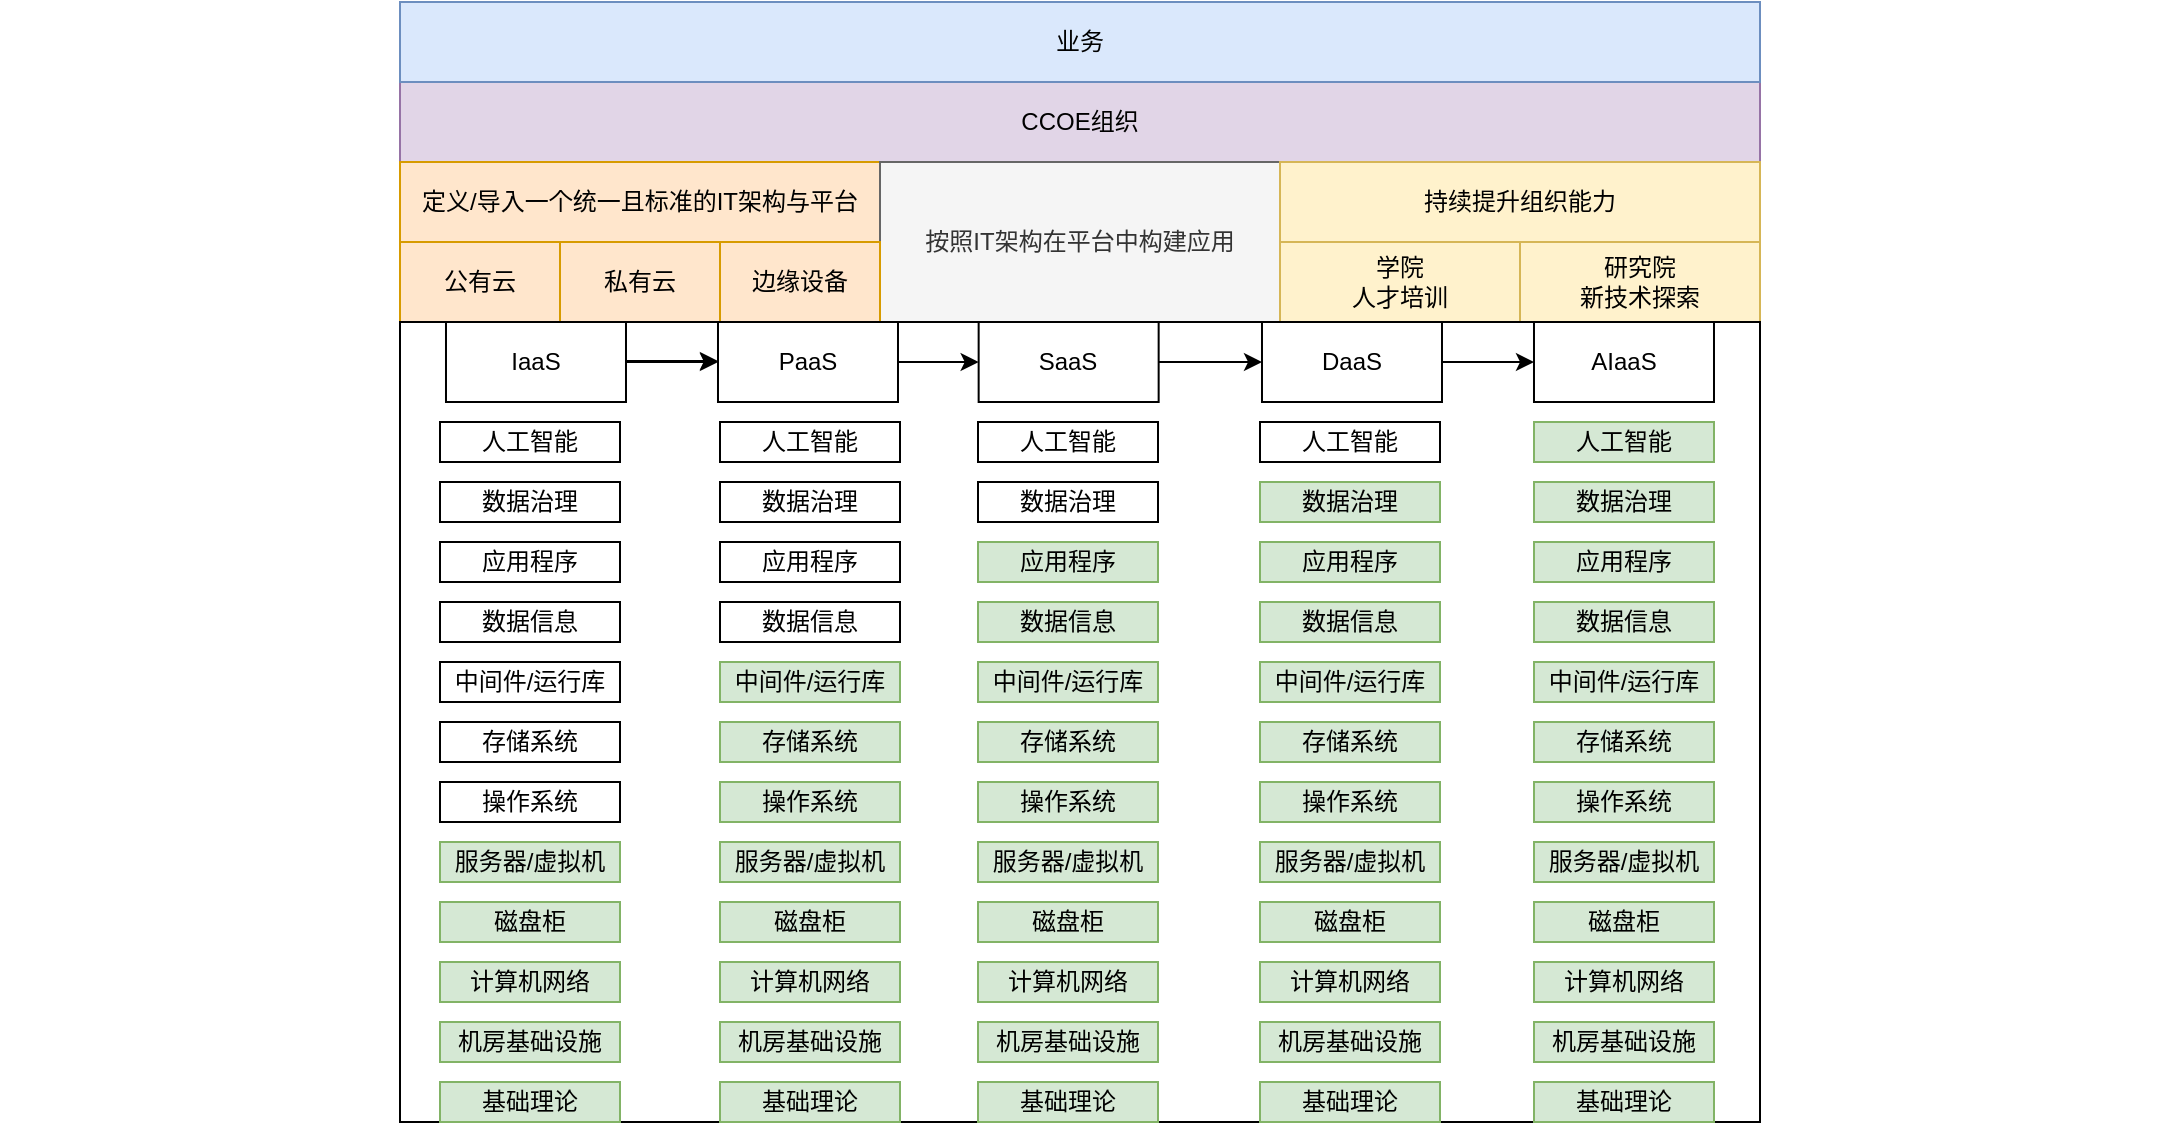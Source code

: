 <mxfile version="22.0.4" type="github">
  <diagram name="Page-1" id="_2jABqcEs_TQi6PSZyCa">
    <mxGraphModel dx="1257" dy="813" grid="1" gridSize="10" guides="1" tooltips="1" connect="1" arrows="1" fold="1" page="1" pageScale="1" pageWidth="1200" pageHeight="900" math="0" shadow="0">
      <root>
        <mxCell id="0" />
        <mxCell id="1" parent="0" />
        <mxCell id="ziJXCf28_5QpLwwIjKBP-3" value="" style="rounded=0;whiteSpace=wrap;html=1;strokeColor=none;" vertex="1" parent="1">
          <mxGeometry x="40" width="1080" height="560" as="geometry" />
        </mxCell>
        <mxCell id="MYsSgo4POYtnwkgsz7Fz-1" value="CCOE组织" style="rounded=0;whiteSpace=wrap;html=1;sketch=0;strokeColor=#9673a6;fillColor=#e1d5e7;" parent="1" vertex="1">
          <mxGeometry x="240" y="40" width="680" height="40" as="geometry" />
        </mxCell>
        <mxCell id="MYsSgo4POYtnwkgsz7Fz-2" value="定义/导入一个统一且标准的IT架构与平台" style="rounded=0;whiteSpace=wrap;html=1;sketch=0;strokeColor=#d79b00;fillColor=#ffe6cc;" parent="1" vertex="1">
          <mxGeometry x="240" y="80" width="240" height="40" as="geometry" />
        </mxCell>
        <mxCell id="MYsSgo4POYtnwkgsz7Fz-3" value="按照IT架构在平台中构建应用" style="rounded=0;whiteSpace=wrap;html=1;sketch=0;strokeColor=#666666;fillColor=#f5f5f5;fontColor=#333333;" parent="1" vertex="1">
          <mxGeometry x="480" y="80" width="200" height="80" as="geometry" />
        </mxCell>
        <mxCell id="MYsSgo4POYtnwkgsz7Fz-4" value="持续提升组织能力" style="rounded=0;whiteSpace=wrap;html=1;sketch=0;strokeColor=#d6b656;fillColor=#fff2cc;" parent="1" vertex="1">
          <mxGeometry x="680" y="80" width="240" height="40" as="geometry" />
        </mxCell>
        <mxCell id="MYsSgo4POYtnwkgsz7Fz-5" value="学院&lt;br&gt;人才培训" style="rounded=0;whiteSpace=wrap;html=1;sketch=0;strokeColor=#d6b656;fillColor=#fff2cc;" parent="1" vertex="1">
          <mxGeometry x="680" y="120" width="120" height="40" as="geometry" />
        </mxCell>
        <mxCell id="MYsSgo4POYtnwkgsz7Fz-6" value="研究院&lt;br&gt;新技术探索" style="rounded=0;whiteSpace=wrap;html=1;sketch=0;strokeColor=#d6b656;fillColor=#fff2cc;" parent="1" vertex="1">
          <mxGeometry x="800" y="120" width="120" height="40" as="geometry" />
        </mxCell>
        <UserObject label="业务" link="https://github.com/AdenLin1993" linkTarget="_blank" id="MYsSgo4POYtnwkgsz7Fz-7">
          <mxCell style="rounded=0;whiteSpace=wrap;html=1;sketch=0;strokeColor=#6c8ebf;fillColor=#dae8fc;" parent="1" vertex="1">
            <mxGeometry x="240" width="680" height="40" as="geometry" />
          </mxCell>
        </UserObject>
        <mxCell id="MYsSgo4POYtnwkgsz7Fz-8" value="公有云" style="rounded=0;whiteSpace=wrap;html=1;fillColor=#ffe6cc;strokeColor=#d79b00;" parent="1" vertex="1">
          <mxGeometry x="240" y="120" width="80" height="40" as="geometry" />
        </mxCell>
        <mxCell id="MYsSgo4POYtnwkgsz7Fz-9" value="私有云" style="rounded=0;whiteSpace=wrap;html=1;fillColor=#ffe6cc;strokeColor=#d79b00;" parent="1" vertex="1">
          <mxGeometry x="320" y="120" width="80" height="40" as="geometry" />
        </mxCell>
        <mxCell id="MYsSgo4POYtnwkgsz7Fz-10" value="边缘设备" style="rounded=0;whiteSpace=wrap;html=1;fillColor=#ffe6cc;strokeColor=#d79b00;" parent="1" vertex="1">
          <mxGeometry x="400" y="120" width="80" height="40" as="geometry" />
        </mxCell>
        <mxCell id="MYsSgo4POYtnwkgsz7Fz-11" value="" style="group" parent="1" connectable="0" vertex="1">
          <mxGeometry x="262.997" y="160" width="657.003" height="400" as="geometry" />
        </mxCell>
        <mxCell id="MYsSgo4POYtnwkgsz7Fz-12" value="" style="rounded=0;whiteSpace=wrap;html=1;sketch=0;strokeColor=default;" parent="MYsSgo4POYtnwkgsz7Fz-11" vertex="1">
          <mxGeometry x="-22.997" width="680" height="400" as="geometry" />
        </mxCell>
        <mxCell id="MYsSgo4POYtnwkgsz7Fz-13" value="AIaaS" style="rounded=0;whiteSpace=wrap;html=1;sketch=0;strokeColor=default;" parent="MYsSgo4POYtnwkgsz7Fz-11" vertex="1">
          <mxGeometry x="544" width="90" height="40" as="geometry" />
        </mxCell>
        <mxCell id="MYsSgo4POYtnwkgsz7Fz-14" style="edgeStyle=orthogonalEdgeStyle;curved=1;rounded=1;sketch=0;orthogonalLoop=1;jettySize=auto;html=1;entryX=0;entryY=0.5;entryDx=0;entryDy=0;" parent="MYsSgo4POYtnwkgsz7Fz-11" source="MYsSgo4POYtnwkgsz7Fz-15" target="MYsSgo4POYtnwkgsz7Fz-13" edge="1">
          <mxGeometry relative="1" as="geometry" />
        </mxCell>
        <mxCell id="MYsSgo4POYtnwkgsz7Fz-15" value="DaaS" style="rounded=0;whiteSpace=wrap;html=1;sketch=0;strokeColor=default;" parent="MYsSgo4POYtnwkgsz7Fz-11" vertex="1">
          <mxGeometry x="408" width="90" height="40" as="geometry" />
        </mxCell>
        <mxCell id="MYsSgo4POYtnwkgsz7Fz-16" style="edgeStyle=orthogonalEdgeStyle;curved=1;rounded=1;sketch=0;orthogonalLoop=1;jettySize=auto;html=1;entryX=0;entryY=0.5;entryDx=0;entryDy=0;" parent="MYsSgo4POYtnwkgsz7Fz-11" source="MYsSgo4POYtnwkgsz7Fz-17" target="MYsSgo4POYtnwkgsz7Fz-15" edge="1">
          <mxGeometry relative="1" as="geometry" />
        </mxCell>
        <mxCell id="MYsSgo4POYtnwkgsz7Fz-17" value="SaaS" style="rounded=0;whiteSpace=wrap;html=1;sketch=0;strokeColor=default;" parent="MYsSgo4POYtnwkgsz7Fz-11" vertex="1">
          <mxGeometry x="266.33" width="90" height="40" as="geometry" />
        </mxCell>
        <mxCell id="MYsSgo4POYtnwkgsz7Fz-18" style="edgeStyle=orthogonalEdgeStyle;curved=1;rounded=1;sketch=0;orthogonalLoop=1;jettySize=auto;html=1;entryX=0;entryY=0.5;entryDx=0;entryDy=0;" parent="MYsSgo4POYtnwkgsz7Fz-11" source="MYsSgo4POYtnwkgsz7Fz-19" target="MYsSgo4POYtnwkgsz7Fz-17" edge="1">
          <mxGeometry relative="1" as="geometry" />
        </mxCell>
        <mxCell id="MYsSgo4POYtnwkgsz7Fz-19" value="PaaS" style="rounded=0;whiteSpace=wrap;html=1;sketch=0;strokeColor=default;" parent="MYsSgo4POYtnwkgsz7Fz-11" vertex="1">
          <mxGeometry x="136" width="90" height="40" as="geometry" />
        </mxCell>
        <mxCell id="MYsSgo4POYtnwkgsz7Fz-20" style="edgeStyle=orthogonalEdgeStyle;curved=1;rounded=1;sketch=0;orthogonalLoop=1;jettySize=auto;html=1;" parent="MYsSgo4POYtnwkgsz7Fz-11" source="MYsSgo4POYtnwkgsz7Fz-21" target="MYsSgo4POYtnwkgsz7Fz-19" edge="1">
          <mxGeometry relative="1" as="geometry" />
        </mxCell>
        <mxCell id="MYsSgo4POYtnwkgsz7Fz-21" value="&lt;span&gt;IaaS&lt;/span&gt;" style="rounded=0;whiteSpace=wrap;html=1;sketch=0;strokeColor=default;" parent="MYsSgo4POYtnwkgsz7Fz-11" vertex="1">
          <mxGeometry width="90" height="40" as="geometry" />
        </mxCell>
        <mxCell id="MYsSgo4POYtnwkgsz7Fz-22" style="edgeStyle=orthogonalEdgeStyle;curved=1;rounded=1;sketch=0;orthogonalLoop=1;jettySize=auto;html=1;" parent="MYsSgo4POYtnwkgsz7Fz-11" edge="1">
          <mxGeometry relative="1" as="geometry">
            <mxPoint x="90.0" y="19.5" as="sourcePoint" />
            <mxPoint x="136.0" y="19.5" as="targetPoint" />
          </mxGeometry>
        </mxCell>
        <mxCell id="MYsSgo4POYtnwkgsz7Fz-23" value="" style="group" parent="1" connectable="0" vertex="1">
          <mxGeometry x="260" y="210" width="90" height="350" as="geometry" />
        </mxCell>
        <mxCell id="MYsSgo4POYtnwkgsz7Fz-24" value="基础理论" style="rounded=0;whiteSpace=wrap;html=1;fillColor=#d5e8d4;strokeColor=#82b366;" parent="MYsSgo4POYtnwkgsz7Fz-23" vertex="1">
          <mxGeometry y="330" width="90" height="20" as="geometry" />
        </mxCell>
        <mxCell id="MYsSgo4POYtnwkgsz7Fz-25" value="存储系统" style="rounded=0;whiteSpace=wrap;html=1;" parent="MYsSgo4POYtnwkgsz7Fz-23" vertex="1">
          <mxGeometry y="150" width="90" height="20" as="geometry" />
        </mxCell>
        <mxCell id="MYsSgo4POYtnwkgsz7Fz-26" value="数据治理" style="rounded=0;whiteSpace=wrap;html=1;" parent="MYsSgo4POYtnwkgsz7Fz-23" vertex="1">
          <mxGeometry y="30" width="90" height="20" as="geometry" />
        </mxCell>
        <mxCell id="MYsSgo4POYtnwkgsz7Fz-27" value="机房基础设施" style="rounded=0;whiteSpace=wrap;html=1;fillColor=#d5e8d4;strokeColor=#82b366;" parent="MYsSgo4POYtnwkgsz7Fz-23" vertex="1">
          <mxGeometry y="300" width="90" height="20" as="geometry" />
        </mxCell>
        <mxCell id="MYsSgo4POYtnwkgsz7Fz-28" value="计算机网络" style="rounded=0;whiteSpace=wrap;html=1;fillColor=#d5e8d4;strokeColor=#82b366;" parent="MYsSgo4POYtnwkgsz7Fz-23" vertex="1">
          <mxGeometry y="270" width="90" height="20" as="geometry" />
        </mxCell>
        <mxCell id="MYsSgo4POYtnwkgsz7Fz-29" value="磁盘柜" style="rounded=0;whiteSpace=wrap;html=1;fillColor=#d5e8d4;strokeColor=#82b366;" parent="MYsSgo4POYtnwkgsz7Fz-23" vertex="1">
          <mxGeometry y="240" width="90" height="20" as="geometry" />
        </mxCell>
        <mxCell id="MYsSgo4POYtnwkgsz7Fz-30" value="服务器/虚拟机" style="rounded=0;whiteSpace=wrap;html=1;fillColor=#d5e8d4;strokeColor=#82b366;" parent="MYsSgo4POYtnwkgsz7Fz-23" vertex="1">
          <mxGeometry y="210" width="90" height="20" as="geometry" />
        </mxCell>
        <mxCell id="MYsSgo4POYtnwkgsz7Fz-31" value="操作系统" style="rounded=0;whiteSpace=wrap;html=1;" parent="MYsSgo4POYtnwkgsz7Fz-23" vertex="1">
          <mxGeometry y="180" width="90" height="20" as="geometry" />
        </mxCell>
        <mxCell id="MYsSgo4POYtnwkgsz7Fz-32" value="中间件/运行库" style="rounded=0;whiteSpace=wrap;html=1;" parent="MYsSgo4POYtnwkgsz7Fz-23" vertex="1">
          <mxGeometry y="120" width="90" height="20" as="geometry" />
        </mxCell>
        <mxCell id="MYsSgo4POYtnwkgsz7Fz-33" value="数据信息" style="rounded=0;whiteSpace=wrap;html=1;" parent="MYsSgo4POYtnwkgsz7Fz-23" vertex="1">
          <mxGeometry y="90" width="90" height="20" as="geometry" />
        </mxCell>
        <mxCell id="MYsSgo4POYtnwkgsz7Fz-34" value="应用程序" style="rounded=0;whiteSpace=wrap;html=1;" parent="MYsSgo4POYtnwkgsz7Fz-23" vertex="1">
          <mxGeometry y="60" width="90" height="20" as="geometry" />
        </mxCell>
        <mxCell id="MYsSgo4POYtnwkgsz7Fz-35" value="人工智能" style="rounded=0;whiteSpace=wrap;html=1;" parent="MYsSgo4POYtnwkgsz7Fz-23" vertex="1">
          <mxGeometry width="90" height="20" as="geometry" />
        </mxCell>
        <mxCell id="MYsSgo4POYtnwkgsz7Fz-36" value="" style="group" parent="1" connectable="0" vertex="1">
          <mxGeometry x="529" y="210" width="90" height="350" as="geometry" />
        </mxCell>
        <mxCell id="MYsSgo4POYtnwkgsz7Fz-37" value="基础理论" style="rounded=0;whiteSpace=wrap;html=1;fillColor=#d5e8d4;strokeColor=#82b366;" parent="MYsSgo4POYtnwkgsz7Fz-36" vertex="1">
          <mxGeometry y="330" width="90" height="20" as="geometry" />
        </mxCell>
        <mxCell id="MYsSgo4POYtnwkgsz7Fz-38" value="存储系统" style="rounded=0;whiteSpace=wrap;html=1;fillColor=#d5e8d4;strokeColor=#82b366;" parent="MYsSgo4POYtnwkgsz7Fz-36" vertex="1">
          <mxGeometry y="150" width="90" height="20" as="geometry" />
        </mxCell>
        <mxCell id="MYsSgo4POYtnwkgsz7Fz-39" value="数据治理" style="rounded=0;whiteSpace=wrap;html=1;" parent="MYsSgo4POYtnwkgsz7Fz-36" vertex="1">
          <mxGeometry y="30" width="90" height="20" as="geometry" />
        </mxCell>
        <mxCell id="MYsSgo4POYtnwkgsz7Fz-40" value="机房基础设施" style="rounded=0;whiteSpace=wrap;html=1;fillColor=#d5e8d4;strokeColor=#82b366;" parent="MYsSgo4POYtnwkgsz7Fz-36" vertex="1">
          <mxGeometry y="300" width="90" height="20" as="geometry" />
        </mxCell>
        <mxCell id="MYsSgo4POYtnwkgsz7Fz-41" value="计算机网络" style="rounded=0;whiteSpace=wrap;html=1;fillColor=#d5e8d4;strokeColor=#82b366;" parent="MYsSgo4POYtnwkgsz7Fz-36" vertex="1">
          <mxGeometry y="270" width="90" height="20" as="geometry" />
        </mxCell>
        <mxCell id="MYsSgo4POYtnwkgsz7Fz-42" value="磁盘柜" style="rounded=0;whiteSpace=wrap;html=1;fillColor=#d5e8d4;strokeColor=#82b366;" parent="MYsSgo4POYtnwkgsz7Fz-36" vertex="1">
          <mxGeometry y="240" width="90" height="20" as="geometry" />
        </mxCell>
        <mxCell id="MYsSgo4POYtnwkgsz7Fz-43" value="服务器/虚拟机" style="rounded=0;whiteSpace=wrap;html=1;fillColor=#d5e8d4;strokeColor=#82b366;" parent="MYsSgo4POYtnwkgsz7Fz-36" vertex="1">
          <mxGeometry y="210" width="90" height="20" as="geometry" />
        </mxCell>
        <mxCell id="MYsSgo4POYtnwkgsz7Fz-44" value="操作系统" style="rounded=0;whiteSpace=wrap;html=1;fillColor=#d5e8d4;strokeColor=#82b366;" parent="MYsSgo4POYtnwkgsz7Fz-36" vertex="1">
          <mxGeometry y="180" width="90" height="20" as="geometry" />
        </mxCell>
        <mxCell id="MYsSgo4POYtnwkgsz7Fz-45" value="中间件/运行库" style="rounded=0;whiteSpace=wrap;html=1;fillColor=#d5e8d4;strokeColor=#82b366;" parent="MYsSgo4POYtnwkgsz7Fz-36" vertex="1">
          <mxGeometry y="120" width="90" height="20" as="geometry" />
        </mxCell>
        <mxCell id="MYsSgo4POYtnwkgsz7Fz-46" value="数据信息" style="rounded=0;whiteSpace=wrap;html=1;fillColor=#d5e8d4;strokeColor=#82b366;" parent="MYsSgo4POYtnwkgsz7Fz-36" vertex="1">
          <mxGeometry y="90" width="90" height="20" as="geometry" />
        </mxCell>
        <mxCell id="MYsSgo4POYtnwkgsz7Fz-47" value="应用程序" style="rounded=0;whiteSpace=wrap;html=1;fillColor=#d5e8d4;strokeColor=#82b366;" parent="MYsSgo4POYtnwkgsz7Fz-36" vertex="1">
          <mxGeometry y="60" width="90" height="20" as="geometry" />
        </mxCell>
        <mxCell id="MYsSgo4POYtnwkgsz7Fz-48" value="人工智能" style="rounded=0;whiteSpace=wrap;html=1;" parent="MYsSgo4POYtnwkgsz7Fz-36" vertex="1">
          <mxGeometry width="90" height="20" as="geometry" />
        </mxCell>
        <mxCell id="MYsSgo4POYtnwkgsz7Fz-49" value="" style="group" parent="1" connectable="0" vertex="1">
          <mxGeometry x="400" y="210" width="90" height="350" as="geometry" />
        </mxCell>
        <mxCell id="MYsSgo4POYtnwkgsz7Fz-50" value="基础理论" style="rounded=0;whiteSpace=wrap;html=1;fillColor=#d5e8d4;strokeColor=#82b366;" parent="MYsSgo4POYtnwkgsz7Fz-49" vertex="1">
          <mxGeometry y="330" width="90" height="20" as="geometry" />
        </mxCell>
        <mxCell id="MYsSgo4POYtnwkgsz7Fz-51" value="存储系统" style="rounded=0;whiteSpace=wrap;html=1;fillColor=#d5e8d4;strokeColor=#82b366;" parent="MYsSgo4POYtnwkgsz7Fz-49" vertex="1">
          <mxGeometry y="150" width="90" height="20" as="geometry" />
        </mxCell>
        <mxCell id="MYsSgo4POYtnwkgsz7Fz-52" value="数据治理" style="rounded=0;whiteSpace=wrap;html=1;" parent="MYsSgo4POYtnwkgsz7Fz-49" vertex="1">
          <mxGeometry y="30" width="90" height="20" as="geometry" />
        </mxCell>
        <mxCell id="MYsSgo4POYtnwkgsz7Fz-53" value="机房基础设施" style="rounded=0;whiteSpace=wrap;html=1;fillColor=#d5e8d4;strokeColor=#82b366;" parent="MYsSgo4POYtnwkgsz7Fz-49" vertex="1">
          <mxGeometry y="300" width="90" height="20" as="geometry" />
        </mxCell>
        <mxCell id="MYsSgo4POYtnwkgsz7Fz-54" value="计算机网络" style="rounded=0;whiteSpace=wrap;html=1;fillColor=#d5e8d4;strokeColor=#82b366;" parent="MYsSgo4POYtnwkgsz7Fz-49" vertex="1">
          <mxGeometry y="270" width="90" height="20" as="geometry" />
        </mxCell>
        <mxCell id="MYsSgo4POYtnwkgsz7Fz-55" value="磁盘柜" style="rounded=0;whiteSpace=wrap;html=1;fillColor=#d5e8d4;strokeColor=#82b366;" parent="MYsSgo4POYtnwkgsz7Fz-49" vertex="1">
          <mxGeometry y="240" width="90" height="20" as="geometry" />
        </mxCell>
        <mxCell id="MYsSgo4POYtnwkgsz7Fz-56" value="服务器/虚拟机" style="rounded=0;whiteSpace=wrap;html=1;fillColor=#d5e8d4;strokeColor=#82b366;" parent="MYsSgo4POYtnwkgsz7Fz-49" vertex="1">
          <mxGeometry y="210" width="90" height="20" as="geometry" />
        </mxCell>
        <mxCell id="MYsSgo4POYtnwkgsz7Fz-57" value="操作系统" style="rounded=0;whiteSpace=wrap;html=1;fillColor=#d5e8d4;strokeColor=#82b366;" parent="MYsSgo4POYtnwkgsz7Fz-49" vertex="1">
          <mxGeometry y="180" width="90" height="20" as="geometry" />
        </mxCell>
        <mxCell id="MYsSgo4POYtnwkgsz7Fz-58" value="中间件/运行库" style="rounded=0;whiteSpace=wrap;html=1;fillColor=#d5e8d4;strokeColor=#82b366;" parent="MYsSgo4POYtnwkgsz7Fz-49" vertex="1">
          <mxGeometry y="120" width="90" height="20" as="geometry" />
        </mxCell>
        <mxCell id="MYsSgo4POYtnwkgsz7Fz-59" value="数据信息" style="rounded=0;whiteSpace=wrap;html=1;" parent="MYsSgo4POYtnwkgsz7Fz-49" vertex="1">
          <mxGeometry y="90" width="90" height="20" as="geometry" />
        </mxCell>
        <mxCell id="MYsSgo4POYtnwkgsz7Fz-60" value="应用程序" style="rounded=0;whiteSpace=wrap;html=1;" parent="MYsSgo4POYtnwkgsz7Fz-49" vertex="1">
          <mxGeometry y="60" width="90" height="20" as="geometry" />
        </mxCell>
        <mxCell id="MYsSgo4POYtnwkgsz7Fz-61" value="人工智能" style="rounded=0;whiteSpace=wrap;html=1;" parent="MYsSgo4POYtnwkgsz7Fz-49" vertex="1">
          <mxGeometry width="90" height="20" as="geometry" />
        </mxCell>
        <mxCell id="MYsSgo4POYtnwkgsz7Fz-62" value="" style="group" parent="1" connectable="0" vertex="1">
          <mxGeometry x="807" y="210" width="90" height="350" as="geometry" />
        </mxCell>
        <mxCell id="MYsSgo4POYtnwkgsz7Fz-63" value="基础理论" style="rounded=0;whiteSpace=wrap;html=1;fillColor=#d5e8d4;strokeColor=#82b366;" parent="MYsSgo4POYtnwkgsz7Fz-62" vertex="1">
          <mxGeometry y="330" width="90" height="20" as="geometry" />
        </mxCell>
        <mxCell id="MYsSgo4POYtnwkgsz7Fz-64" value="存储系统" style="rounded=0;whiteSpace=wrap;html=1;fillColor=#d5e8d4;strokeColor=#82b366;" parent="MYsSgo4POYtnwkgsz7Fz-62" vertex="1">
          <mxGeometry y="150" width="90" height="20" as="geometry" />
        </mxCell>
        <mxCell id="MYsSgo4POYtnwkgsz7Fz-65" value="数据治理" style="rounded=0;whiteSpace=wrap;html=1;fillColor=#d5e8d4;strokeColor=#82b366;" parent="MYsSgo4POYtnwkgsz7Fz-62" vertex="1">
          <mxGeometry y="30" width="90" height="20" as="geometry" />
        </mxCell>
        <mxCell id="MYsSgo4POYtnwkgsz7Fz-66" value="机房基础设施" style="rounded=0;whiteSpace=wrap;html=1;fillColor=#d5e8d4;strokeColor=#82b366;" parent="MYsSgo4POYtnwkgsz7Fz-62" vertex="1">
          <mxGeometry y="300" width="90" height="20" as="geometry" />
        </mxCell>
        <mxCell id="MYsSgo4POYtnwkgsz7Fz-67" value="计算机网络" style="rounded=0;whiteSpace=wrap;html=1;fillColor=#d5e8d4;strokeColor=#82b366;" parent="MYsSgo4POYtnwkgsz7Fz-62" vertex="1">
          <mxGeometry y="270" width="90" height="20" as="geometry" />
        </mxCell>
        <mxCell id="MYsSgo4POYtnwkgsz7Fz-68" value="磁盘柜" style="rounded=0;whiteSpace=wrap;html=1;fillColor=#d5e8d4;strokeColor=#82b366;" parent="MYsSgo4POYtnwkgsz7Fz-62" vertex="1">
          <mxGeometry y="240" width="90" height="20" as="geometry" />
        </mxCell>
        <mxCell id="MYsSgo4POYtnwkgsz7Fz-69" value="服务器/虚拟机" style="rounded=0;whiteSpace=wrap;html=1;fillColor=#d5e8d4;strokeColor=#82b366;" parent="MYsSgo4POYtnwkgsz7Fz-62" vertex="1">
          <mxGeometry y="210" width="90" height="20" as="geometry" />
        </mxCell>
        <mxCell id="MYsSgo4POYtnwkgsz7Fz-70" value="操作系统" style="rounded=0;whiteSpace=wrap;html=1;fillColor=#d5e8d4;strokeColor=#82b366;" parent="MYsSgo4POYtnwkgsz7Fz-62" vertex="1">
          <mxGeometry y="180" width="90" height="20" as="geometry" />
        </mxCell>
        <mxCell id="MYsSgo4POYtnwkgsz7Fz-71" value="中间件/运行库" style="rounded=0;whiteSpace=wrap;html=1;fillColor=#d5e8d4;strokeColor=#82b366;" parent="MYsSgo4POYtnwkgsz7Fz-62" vertex="1">
          <mxGeometry y="120" width="90" height="20" as="geometry" />
        </mxCell>
        <mxCell id="MYsSgo4POYtnwkgsz7Fz-72" value="数据信息" style="rounded=0;whiteSpace=wrap;html=1;fillColor=#d5e8d4;strokeColor=#82b366;" parent="MYsSgo4POYtnwkgsz7Fz-62" vertex="1">
          <mxGeometry y="90" width="90" height="20" as="geometry" />
        </mxCell>
        <mxCell id="MYsSgo4POYtnwkgsz7Fz-73" value="应用程序" style="rounded=0;whiteSpace=wrap;html=1;fillColor=#d5e8d4;strokeColor=#82b366;" parent="MYsSgo4POYtnwkgsz7Fz-62" vertex="1">
          <mxGeometry y="60" width="90" height="20" as="geometry" />
        </mxCell>
        <mxCell id="MYsSgo4POYtnwkgsz7Fz-74" value="人工智能" style="rounded=0;whiteSpace=wrap;html=1;fillColor=#d5e8d4;strokeColor=#82b366;" parent="MYsSgo4POYtnwkgsz7Fz-62" vertex="1">
          <mxGeometry width="90" height="20" as="geometry" />
        </mxCell>
        <mxCell id="MYsSgo4POYtnwkgsz7Fz-75" value="基础理论" style="rounded=0;whiteSpace=wrap;html=1;fillColor=#d5e8d4;strokeColor=#82b366;" parent="1" vertex="1">
          <mxGeometry x="670" y="540" width="90" height="20" as="geometry" />
        </mxCell>
        <mxCell id="MYsSgo4POYtnwkgsz7Fz-76" value="存储系统" style="rounded=0;whiteSpace=wrap;html=1;fillColor=#d5e8d4;strokeColor=#82b366;" parent="1" vertex="1">
          <mxGeometry x="670" y="360" width="90" height="20" as="geometry" />
        </mxCell>
        <mxCell id="MYsSgo4POYtnwkgsz7Fz-77" value="数据治理" style="rounded=0;whiteSpace=wrap;html=1;fillColor=#d5e8d4;strokeColor=#82b366;" parent="1" vertex="1">
          <mxGeometry x="670" y="240" width="90" height="20" as="geometry" />
        </mxCell>
        <mxCell id="MYsSgo4POYtnwkgsz7Fz-78" value="机房基础设施" style="rounded=0;whiteSpace=wrap;html=1;fillColor=#d5e8d4;strokeColor=#82b366;" parent="1" vertex="1">
          <mxGeometry x="670" y="510" width="90" height="20" as="geometry" />
        </mxCell>
        <mxCell id="MYsSgo4POYtnwkgsz7Fz-79" value="计算机网络" style="rounded=0;whiteSpace=wrap;html=1;fillColor=#d5e8d4;strokeColor=#82b366;" parent="1" vertex="1">
          <mxGeometry x="670" y="480" width="90" height="20" as="geometry" />
        </mxCell>
        <mxCell id="MYsSgo4POYtnwkgsz7Fz-80" value="磁盘柜" style="rounded=0;whiteSpace=wrap;html=1;fillColor=#d5e8d4;strokeColor=#82b366;" parent="1" vertex="1">
          <mxGeometry x="670" y="450" width="90" height="20" as="geometry" />
        </mxCell>
        <mxCell id="MYsSgo4POYtnwkgsz7Fz-81" value="服务器/虚拟机" style="rounded=0;whiteSpace=wrap;html=1;fillColor=#d5e8d4;strokeColor=#82b366;" parent="1" vertex="1">
          <mxGeometry x="670" y="420" width="90" height="20" as="geometry" />
        </mxCell>
        <mxCell id="MYsSgo4POYtnwkgsz7Fz-82" value="操作系统" style="rounded=0;whiteSpace=wrap;html=1;fillColor=#d5e8d4;strokeColor=#82b366;" parent="1" vertex="1">
          <mxGeometry x="670" y="390" width="90" height="20" as="geometry" />
        </mxCell>
        <mxCell id="MYsSgo4POYtnwkgsz7Fz-83" value="中间件/运行库" style="rounded=0;whiteSpace=wrap;html=1;fillColor=#d5e8d4;strokeColor=#82b366;" parent="1" vertex="1">
          <mxGeometry x="670" y="330" width="90" height="20" as="geometry" />
        </mxCell>
        <mxCell id="MYsSgo4POYtnwkgsz7Fz-84" value="数据信息" style="rounded=0;whiteSpace=wrap;html=1;fillColor=#d5e8d4;strokeColor=#82b366;" parent="1" vertex="1">
          <mxGeometry x="670" y="300" width="90" height="20" as="geometry" />
        </mxCell>
        <mxCell id="MYsSgo4POYtnwkgsz7Fz-85" value="应用程序" style="rounded=0;whiteSpace=wrap;html=1;fillColor=#d5e8d4;strokeColor=#82b366;" parent="1" vertex="1">
          <mxGeometry x="670" y="270" width="90" height="20" as="geometry" />
        </mxCell>
        <mxCell id="MYsSgo4POYtnwkgsz7Fz-86" value="人工智能" style="rounded=0;whiteSpace=wrap;html=1;" parent="1" vertex="1">
          <mxGeometry x="670" y="210" width="90" height="20" as="geometry" />
        </mxCell>
      </root>
    </mxGraphModel>
  </diagram>
</mxfile>
